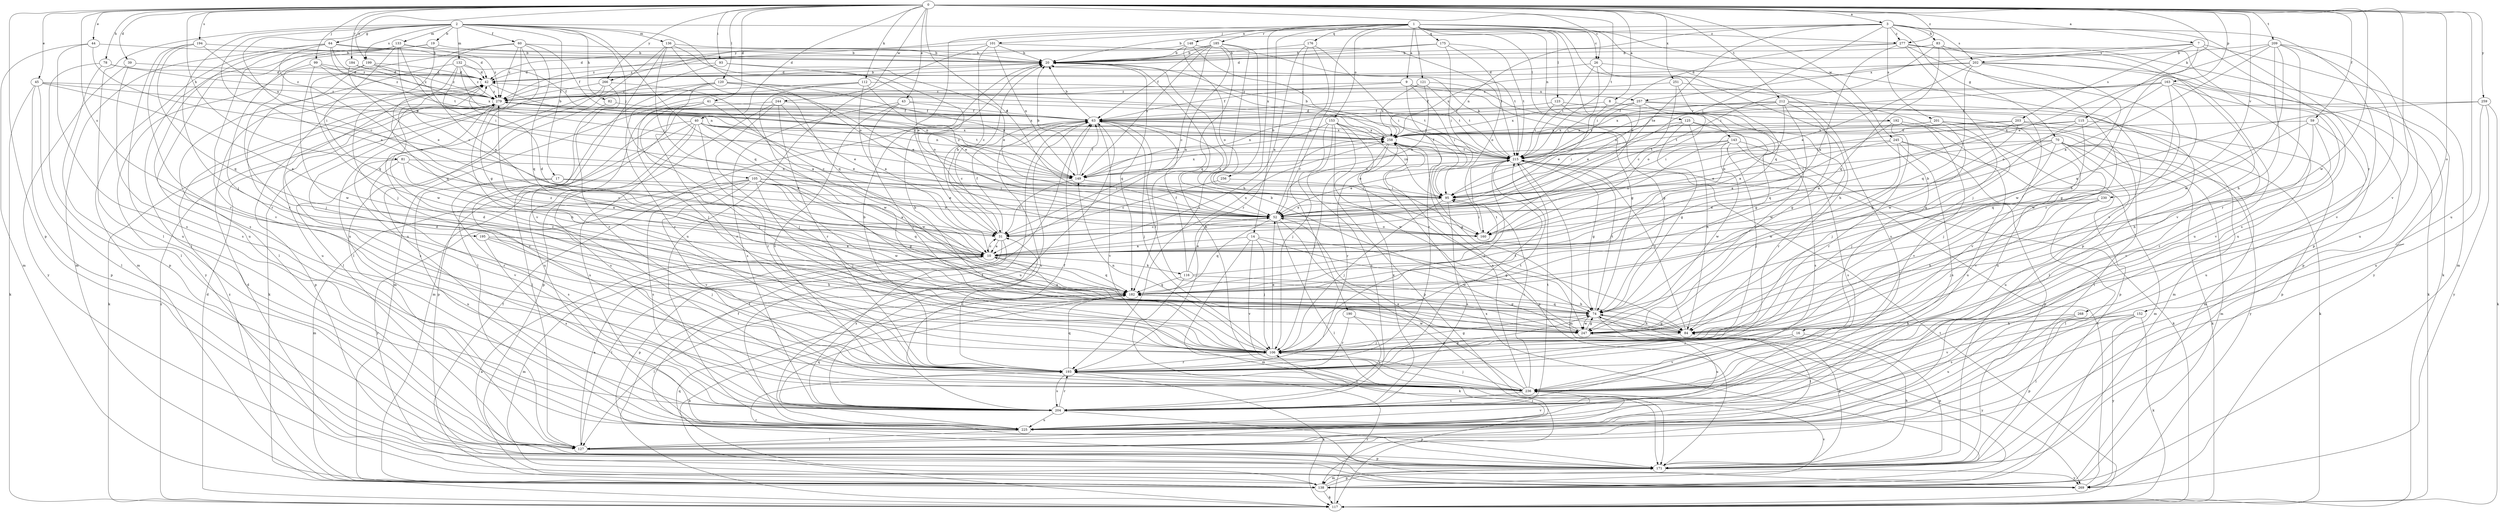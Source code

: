 strict digraph  {
0;
1;
2;
3;
7;
8;
9;
10;
14;
16;
17;
19;
20;
26;
31;
39;
40;
41;
42;
43;
44;
45;
52;
59;
60;
63;
64;
70;
74;
78;
81;
82;
83;
84;
93;
95;
99;
101;
105;
106;
112;
115;
116;
117;
120;
121;
123;
125;
127;
132;
133;
136;
138;
143;
148;
149;
152;
153;
160;
163;
171;
175;
176;
182;
184;
185;
190;
192;
193;
194;
195;
199;
201;
202;
203;
204;
209;
212;
215;
225;
230;
236;
244;
245;
247;
251;
256;
257;
258;
259;
266;
268;
269;
277;
279;
0 -> 3  [label=a];
0 -> 7  [label=a];
0 -> 8  [label=a];
0 -> 26  [label=c];
0 -> 39  [label=d];
0 -> 40  [label=d];
0 -> 41  [label=d];
0 -> 43  [label=e];
0 -> 44  [label=e];
0 -> 45  [label=e];
0 -> 52  [label=e];
0 -> 59  [label=f];
0 -> 78  [label=h];
0 -> 81  [label=h];
0 -> 93  [label=i];
0 -> 99  [label=j];
0 -> 112  [label=k];
0 -> 115  [label=k];
0 -> 120  [label=l];
0 -> 152  [label=o];
0 -> 163  [label=p];
0 -> 171  [label=p];
0 -> 184  [label=r];
0 -> 194  [label=s];
0 -> 195  [label=s];
0 -> 199  [label=s];
0 -> 209  [label=t];
0 -> 212  [label=t];
0 -> 215  [label=t];
0 -> 225  [label=u];
0 -> 230  [label=v];
0 -> 236  [label=v];
0 -> 244  [label=w];
0 -> 245  [label=w];
0 -> 247  [label=w];
0 -> 251  [label=x];
0 -> 259  [label=y];
0 -> 266  [label=y];
0 -> 277  [label=z];
1 -> 9  [label=a];
1 -> 14  [label=b];
1 -> 16  [label=b];
1 -> 26  [label=c];
1 -> 31  [label=c];
1 -> 101  [label=j];
1 -> 121  [label=l];
1 -> 123  [label=l];
1 -> 125  [label=l];
1 -> 143  [label=n];
1 -> 148  [label=n];
1 -> 153  [label=o];
1 -> 160  [label=o];
1 -> 171  [label=p];
1 -> 175  [label=q];
1 -> 176  [label=q];
1 -> 182  [label=q];
1 -> 185  [label=r];
1 -> 190  [label=r];
1 -> 256  [label=x];
2 -> 10  [label=a];
2 -> 17  [label=b];
2 -> 19  [label=b];
2 -> 31  [label=c];
2 -> 60  [label=f];
2 -> 64  [label=g];
2 -> 82  [label=h];
2 -> 105  [label=j];
2 -> 106  [label=j];
2 -> 127  [label=l];
2 -> 132  [label=m];
2 -> 133  [label=m];
2 -> 136  [label=m];
2 -> 160  [label=o];
2 -> 182  [label=q];
2 -> 199  [label=s];
2 -> 277  [label=z];
3 -> 20  [label=b];
3 -> 52  [label=e];
3 -> 70  [label=g];
3 -> 83  [label=h];
3 -> 95  [label=i];
3 -> 149  [label=n];
3 -> 171  [label=p];
3 -> 201  [label=s];
3 -> 202  [label=s];
3 -> 266  [label=y];
3 -> 268  [label=y];
3 -> 277  [label=z];
7 -> 84  [label=h];
7 -> 138  [label=m];
7 -> 202  [label=s];
7 -> 203  [label=s];
7 -> 204  [label=s];
7 -> 257  [label=x];
8 -> 52  [label=e];
8 -> 149  [label=n];
8 -> 192  [label=r];
9 -> 63  [label=f];
9 -> 74  [label=g];
9 -> 95  [label=i];
9 -> 193  [label=r];
9 -> 257  [label=x];
9 -> 279  [label=z];
10 -> 31  [label=c];
10 -> 42  [label=d];
10 -> 116  [label=k];
10 -> 127  [label=l];
10 -> 138  [label=m];
10 -> 182  [label=q];
10 -> 258  [label=x];
14 -> 10  [label=a];
14 -> 74  [label=g];
14 -> 106  [label=j];
14 -> 138  [label=m];
14 -> 236  [label=v];
14 -> 247  [label=w];
16 -> 106  [label=j];
16 -> 171  [label=p];
16 -> 236  [label=v];
17 -> 52  [label=e];
17 -> 95  [label=i];
17 -> 204  [label=s];
17 -> 225  [label=u];
19 -> 20  [label=b];
19 -> 106  [label=j];
19 -> 193  [label=r];
19 -> 225  [label=u];
20 -> 42  [label=d];
20 -> 182  [label=q];
26 -> 42  [label=d];
26 -> 84  [label=h];
26 -> 95  [label=i];
26 -> 204  [label=s];
26 -> 215  [label=t];
31 -> 10  [label=a];
31 -> 20  [label=b];
31 -> 63  [label=f];
31 -> 171  [label=p];
31 -> 204  [label=s];
39 -> 42  [label=d];
39 -> 204  [label=s];
39 -> 269  [label=y];
40 -> 52  [label=e];
40 -> 127  [label=l];
40 -> 171  [label=p];
40 -> 193  [label=r];
40 -> 204  [label=s];
40 -> 215  [label=t];
40 -> 225  [label=u];
40 -> 247  [label=w];
40 -> 258  [label=x];
41 -> 31  [label=c];
41 -> 63  [label=f];
41 -> 106  [label=j];
41 -> 193  [label=r];
41 -> 225  [label=u];
42 -> 20  [label=b];
42 -> 149  [label=n];
42 -> 225  [label=u];
42 -> 279  [label=z];
43 -> 63  [label=f];
43 -> 106  [label=j];
43 -> 204  [label=s];
43 -> 215  [label=t];
43 -> 236  [label=v];
44 -> 20  [label=b];
44 -> 95  [label=i];
44 -> 138  [label=m];
44 -> 204  [label=s];
45 -> 10  [label=a];
45 -> 117  [label=k];
45 -> 127  [label=l];
45 -> 171  [label=p];
45 -> 258  [label=x];
45 -> 279  [label=z];
52 -> 31  [label=c];
52 -> 127  [label=l];
52 -> 160  [label=o];
52 -> 171  [label=p];
52 -> 182  [label=q];
59 -> 84  [label=h];
59 -> 182  [label=q];
59 -> 193  [label=r];
59 -> 225  [label=u];
59 -> 258  [label=x];
60 -> 10  [label=a];
60 -> 20  [label=b];
60 -> 63  [label=f];
60 -> 74  [label=g];
60 -> 182  [label=q];
60 -> 193  [label=r];
60 -> 225  [label=u];
60 -> 279  [label=z];
63 -> 20  [label=b];
63 -> 31  [label=c];
63 -> 52  [label=e];
63 -> 106  [label=j];
63 -> 204  [label=s];
63 -> 225  [label=u];
63 -> 236  [label=v];
63 -> 258  [label=x];
64 -> 10  [label=a];
64 -> 20  [label=b];
64 -> 42  [label=d];
64 -> 138  [label=m];
64 -> 204  [label=s];
64 -> 215  [label=t];
64 -> 279  [label=z];
70 -> 31  [label=c];
70 -> 95  [label=i];
70 -> 106  [label=j];
70 -> 117  [label=k];
70 -> 138  [label=m];
70 -> 215  [label=t];
70 -> 225  [label=u];
70 -> 236  [label=v];
70 -> 269  [label=y];
74 -> 10  [label=a];
74 -> 84  [label=h];
74 -> 127  [label=l];
74 -> 182  [label=q];
74 -> 215  [label=t];
74 -> 225  [label=u];
74 -> 247  [label=w];
78 -> 42  [label=d];
78 -> 127  [label=l];
78 -> 171  [label=p];
78 -> 279  [label=z];
81 -> 10  [label=a];
81 -> 31  [label=c];
81 -> 149  [label=n];
81 -> 193  [label=r];
81 -> 236  [label=v];
82 -> 63  [label=f];
82 -> 236  [label=v];
83 -> 20  [label=b];
83 -> 95  [label=i];
83 -> 182  [label=q];
83 -> 193  [label=r];
83 -> 225  [label=u];
83 -> 236  [label=v];
84 -> 74  [label=g];
84 -> 106  [label=j];
84 -> 215  [label=t];
93 -> 42  [label=d];
93 -> 52  [label=e];
93 -> 127  [label=l];
93 -> 160  [label=o];
95 -> 52  [label=e];
95 -> 106  [label=j];
95 -> 204  [label=s];
99 -> 42  [label=d];
99 -> 106  [label=j];
99 -> 215  [label=t];
99 -> 247  [label=w];
99 -> 279  [label=z];
101 -> 20  [label=b];
101 -> 31  [label=c];
101 -> 149  [label=n];
101 -> 215  [label=t];
101 -> 225  [label=u];
101 -> 279  [label=z];
105 -> 10  [label=a];
105 -> 74  [label=g];
105 -> 95  [label=i];
105 -> 106  [label=j];
105 -> 138  [label=m];
105 -> 160  [label=o];
105 -> 182  [label=q];
105 -> 204  [label=s];
105 -> 236  [label=v];
105 -> 247  [label=w];
105 -> 269  [label=y];
106 -> 20  [label=b];
106 -> 42  [label=d];
106 -> 52  [label=e];
106 -> 74  [label=g];
106 -> 149  [label=n];
106 -> 193  [label=r];
106 -> 215  [label=t];
106 -> 279  [label=z];
112 -> 10  [label=a];
112 -> 52  [label=e];
112 -> 138  [label=m];
112 -> 215  [label=t];
112 -> 247  [label=w];
112 -> 279  [label=z];
115 -> 95  [label=i];
115 -> 106  [label=j];
115 -> 182  [label=q];
115 -> 236  [label=v];
115 -> 258  [label=x];
116 -> 52  [label=e];
116 -> 63  [label=f];
116 -> 84  [label=h];
116 -> 117  [label=k];
116 -> 182  [label=q];
116 -> 215  [label=t];
117 -> 42  [label=d];
117 -> 63  [label=f];
117 -> 193  [label=r];
117 -> 215  [label=t];
117 -> 279  [label=z];
120 -> 52  [label=e];
120 -> 106  [label=j];
120 -> 127  [label=l];
120 -> 149  [label=n];
120 -> 193  [label=r];
120 -> 215  [label=t];
120 -> 279  [label=z];
121 -> 52  [label=e];
121 -> 74  [label=g];
121 -> 215  [label=t];
121 -> 258  [label=x];
121 -> 279  [label=z];
123 -> 63  [label=f];
123 -> 74  [label=g];
123 -> 215  [label=t];
123 -> 247  [label=w];
125 -> 74  [label=g];
125 -> 84  [label=h];
125 -> 95  [label=i];
125 -> 193  [label=r];
125 -> 204  [label=s];
125 -> 258  [label=x];
127 -> 10  [label=a];
127 -> 106  [label=j];
127 -> 171  [label=p];
132 -> 42  [label=d];
132 -> 63  [label=f];
132 -> 95  [label=i];
132 -> 127  [label=l];
132 -> 149  [label=n];
132 -> 182  [label=q];
132 -> 279  [label=z];
133 -> 20  [label=b];
133 -> 31  [label=c];
133 -> 95  [label=i];
133 -> 127  [label=l];
133 -> 138  [label=m];
133 -> 182  [label=q];
133 -> 236  [label=v];
133 -> 279  [label=z];
136 -> 20  [label=b];
136 -> 52  [label=e];
136 -> 84  [label=h];
136 -> 182  [label=q];
136 -> 225  [label=u];
136 -> 236  [label=v];
138 -> 10  [label=a];
138 -> 63  [label=f];
138 -> 117  [label=k];
138 -> 171  [label=p];
138 -> 182  [label=q];
138 -> 236  [label=v];
138 -> 258  [label=x];
138 -> 279  [label=z];
143 -> 106  [label=j];
143 -> 117  [label=k];
143 -> 149  [label=n];
143 -> 160  [label=o];
143 -> 204  [label=s];
143 -> 215  [label=t];
143 -> 247  [label=w];
148 -> 20  [label=b];
148 -> 42  [label=d];
148 -> 160  [label=o];
148 -> 215  [label=t];
148 -> 258  [label=x];
149 -> 20  [label=b];
149 -> 31  [label=c];
149 -> 63  [label=f];
149 -> 95  [label=i];
149 -> 258  [label=x];
149 -> 279  [label=z];
152 -> 84  [label=h];
152 -> 117  [label=k];
152 -> 127  [label=l];
152 -> 204  [label=s];
152 -> 236  [label=v];
152 -> 269  [label=y];
153 -> 95  [label=i];
153 -> 106  [label=j];
153 -> 149  [label=n];
153 -> 160  [label=o];
153 -> 171  [label=p];
153 -> 204  [label=s];
153 -> 247  [label=w];
153 -> 258  [label=x];
160 -> 95  [label=i];
163 -> 63  [label=f];
163 -> 74  [label=g];
163 -> 117  [label=k];
163 -> 160  [label=o];
163 -> 215  [label=t];
163 -> 236  [label=v];
163 -> 247  [label=w];
163 -> 279  [label=z];
171 -> 74  [label=g];
171 -> 84  [label=h];
171 -> 138  [label=m];
171 -> 193  [label=r];
171 -> 269  [label=y];
175 -> 20  [label=b];
175 -> 42  [label=d];
175 -> 95  [label=i];
175 -> 160  [label=o];
175 -> 215  [label=t];
176 -> 10  [label=a];
176 -> 20  [label=b];
176 -> 52  [label=e];
176 -> 95  [label=i];
176 -> 193  [label=r];
182 -> 74  [label=g];
182 -> 117  [label=k];
182 -> 127  [label=l];
182 -> 279  [label=z];
184 -> 42  [label=d];
184 -> 52  [label=e];
184 -> 279  [label=z];
185 -> 10  [label=a];
185 -> 20  [label=b];
185 -> 31  [label=c];
185 -> 63  [label=f];
185 -> 84  [label=h];
185 -> 149  [label=n];
185 -> 182  [label=q];
185 -> 193  [label=r];
185 -> 279  [label=z];
190 -> 193  [label=r];
190 -> 204  [label=s];
190 -> 247  [label=w];
192 -> 10  [label=a];
192 -> 171  [label=p];
192 -> 193  [label=r];
192 -> 225  [label=u];
192 -> 236  [label=v];
192 -> 258  [label=x];
193 -> 20  [label=b];
193 -> 31  [label=c];
193 -> 42  [label=d];
193 -> 74  [label=g];
193 -> 117  [label=k];
193 -> 182  [label=q];
193 -> 204  [label=s];
193 -> 215  [label=t];
193 -> 236  [label=v];
194 -> 20  [label=b];
194 -> 182  [label=q];
194 -> 193  [label=r];
194 -> 225  [label=u];
194 -> 258  [label=x];
195 -> 10  [label=a];
195 -> 84  [label=h];
195 -> 106  [label=j];
195 -> 204  [label=s];
199 -> 42  [label=d];
199 -> 247  [label=w];
199 -> 258  [label=x];
199 -> 269  [label=y];
199 -> 279  [label=z];
201 -> 106  [label=j];
201 -> 127  [label=l];
201 -> 138  [label=m];
201 -> 215  [label=t];
201 -> 258  [label=x];
202 -> 42  [label=d];
202 -> 52  [label=e];
202 -> 171  [label=p];
202 -> 182  [label=q];
202 -> 247  [label=w];
202 -> 258  [label=x];
202 -> 269  [label=y];
203 -> 10  [label=a];
203 -> 95  [label=i];
203 -> 117  [label=k];
203 -> 171  [label=p];
203 -> 182  [label=q];
203 -> 258  [label=x];
204 -> 63  [label=f];
204 -> 171  [label=p];
204 -> 193  [label=r];
204 -> 215  [label=t];
204 -> 225  [label=u];
204 -> 258  [label=x];
209 -> 10  [label=a];
209 -> 20  [label=b];
209 -> 52  [label=e];
209 -> 84  [label=h];
209 -> 193  [label=r];
209 -> 225  [label=u];
209 -> 236  [label=v];
209 -> 247  [label=w];
212 -> 63  [label=f];
212 -> 74  [label=g];
212 -> 127  [label=l];
212 -> 149  [label=n];
212 -> 160  [label=o];
212 -> 182  [label=q];
212 -> 236  [label=v];
212 -> 258  [label=x];
215 -> 20  [label=b];
215 -> 52  [label=e];
215 -> 63  [label=f];
215 -> 74  [label=g];
215 -> 106  [label=j];
215 -> 138  [label=m];
215 -> 149  [label=n];
225 -> 63  [label=f];
225 -> 127  [label=l];
225 -> 182  [label=q];
225 -> 236  [label=v];
230 -> 52  [label=e];
230 -> 84  [label=h];
230 -> 106  [label=j];
230 -> 127  [label=l];
236 -> 20  [label=b];
236 -> 52  [label=e];
236 -> 95  [label=i];
236 -> 106  [label=j];
236 -> 204  [label=s];
236 -> 258  [label=x];
244 -> 52  [label=e];
244 -> 63  [label=f];
244 -> 106  [label=j];
244 -> 138  [label=m];
244 -> 171  [label=p];
244 -> 193  [label=r];
245 -> 52  [label=e];
245 -> 138  [label=m];
245 -> 171  [label=p];
245 -> 204  [label=s];
245 -> 215  [label=t];
245 -> 247  [label=w];
247 -> 20  [label=b];
247 -> 63  [label=f];
247 -> 74  [label=g];
247 -> 269  [label=y];
251 -> 31  [label=c];
251 -> 160  [label=o];
251 -> 247  [label=w];
251 -> 279  [label=z];
256 -> 31  [label=c];
256 -> 95  [label=i];
257 -> 10  [label=a];
257 -> 52  [label=e];
257 -> 63  [label=f];
257 -> 138  [label=m];
257 -> 215  [label=t];
257 -> 225  [label=u];
257 -> 258  [label=x];
258 -> 20  [label=b];
258 -> 42  [label=d];
258 -> 74  [label=g];
258 -> 106  [label=j];
258 -> 171  [label=p];
258 -> 193  [label=r];
258 -> 215  [label=t];
259 -> 10  [label=a];
259 -> 63  [label=f];
259 -> 117  [label=k];
259 -> 225  [label=u];
259 -> 269  [label=y];
266 -> 10  [label=a];
266 -> 117  [label=k];
266 -> 127  [label=l];
266 -> 193  [label=r];
266 -> 279  [label=z];
268 -> 84  [label=h];
268 -> 171  [label=p];
268 -> 225  [label=u];
269 -> 42  [label=d];
269 -> 63  [label=f];
269 -> 215  [label=t];
277 -> 10  [label=a];
277 -> 20  [label=b];
277 -> 95  [label=i];
277 -> 106  [label=j];
277 -> 117  [label=k];
277 -> 225  [label=u];
277 -> 236  [label=v];
279 -> 63  [label=f];
279 -> 84  [label=h];
279 -> 117  [label=k];
279 -> 149  [label=n];
279 -> 171  [label=p];
279 -> 204  [label=s];
279 -> 258  [label=x];
}
